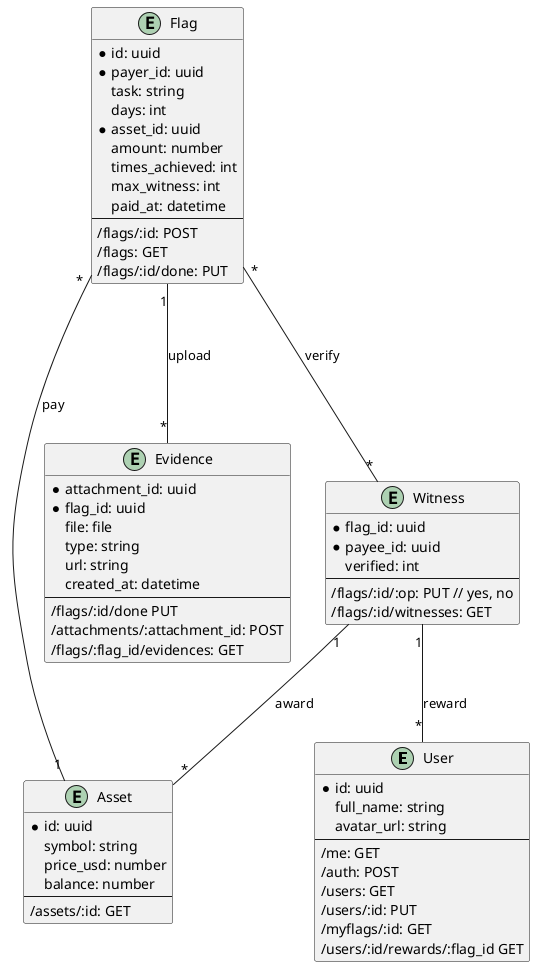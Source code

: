 @startuml models

entity User {
   * id: uuid
   full_name: string
   avatar_url: string
   --
   /me: GET
   /auth: POST
   /users: GET
   /users/:id: PUT
   /myflags/:id: GET
   /users/:id/rewards/:flag_id GET
}

entity Flag {
    * id: uuid
    * payer_id: uuid
    task: string
    days: int
    * asset_id: uuid
    amount: number
    times_achieved: int
    max_witness: int
    paid_at: datetime
    --
    /flags/:id: POST
    /flags: GET
    /flags/:id/done: PUT
}

entity Asset {
    * id: uuid
    symbol: string
    price_usd: number
    balance: number
    --
    /assets/:id: GET
}

entity Evidence {
    * attachment_id: uuid
    * flag_id: uuid
    file: file
    type: string
    url: string
    created_at: datetime
    --
    /flags/:id/done PUT
    /attachments/:attachment_id: POST
    /flags/:flag_id/evidences: GET
}

entity Witness {
    * flag_id: uuid
    * payee_id: uuid
    verified: int
    --
    /flags/:id/:op: PUT // yes, no
    /flags/:id/witnesses: GET
}

Flag "1" --- "*" Evidence: upload
Flag "*" --- "1" Asset: pay
Flag "*" --- "*" Witness: verify
Witness "1" -- "*" Asset: award 
Witness "1" -- "*" User: reward 

@enduml
